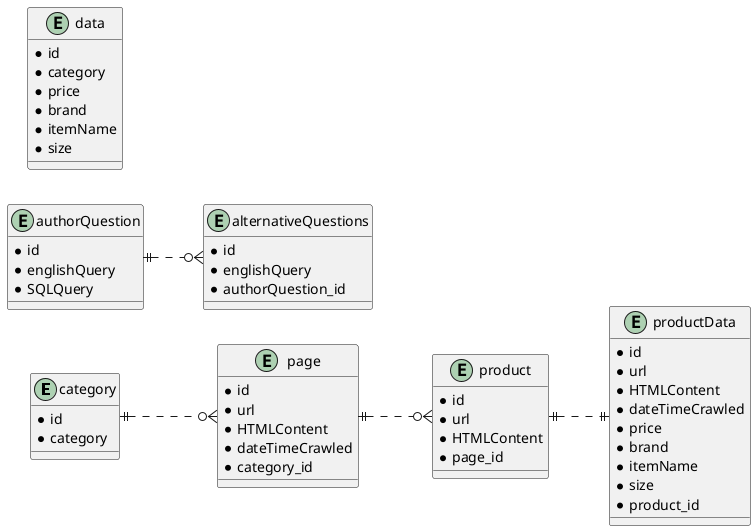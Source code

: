 @startuml

left to right direction
skinparam shadowing false

entity category {
    *id
    *category
} 

entity page {
    *id
    *url
    *HTMLContent
    *dateTimeCrawled
    *category_id
}

entity product {
    *id
    *url
    *HTMLContent
    *page_id
}

entity productData {
    *id
    *url
    *HTMLContent
    *dateTimeCrawled
    *price
    *brand
    *itemName
    *size
    *product_id
}


entity authorQuestion {
    *id
    *englishQuery
    *SQLQuery
}

entity alternativeQuestions {
    *id
    *englishQuery
    *authorQuestion_id
}

authorQuestion ||..o{ alternativeQuestions

category ||..o{ page
page ||..o{ product
product ||..||productData

entity data {
    *id
    *category
    *price
    *brand
    *itemName
    *size
}
@enduml